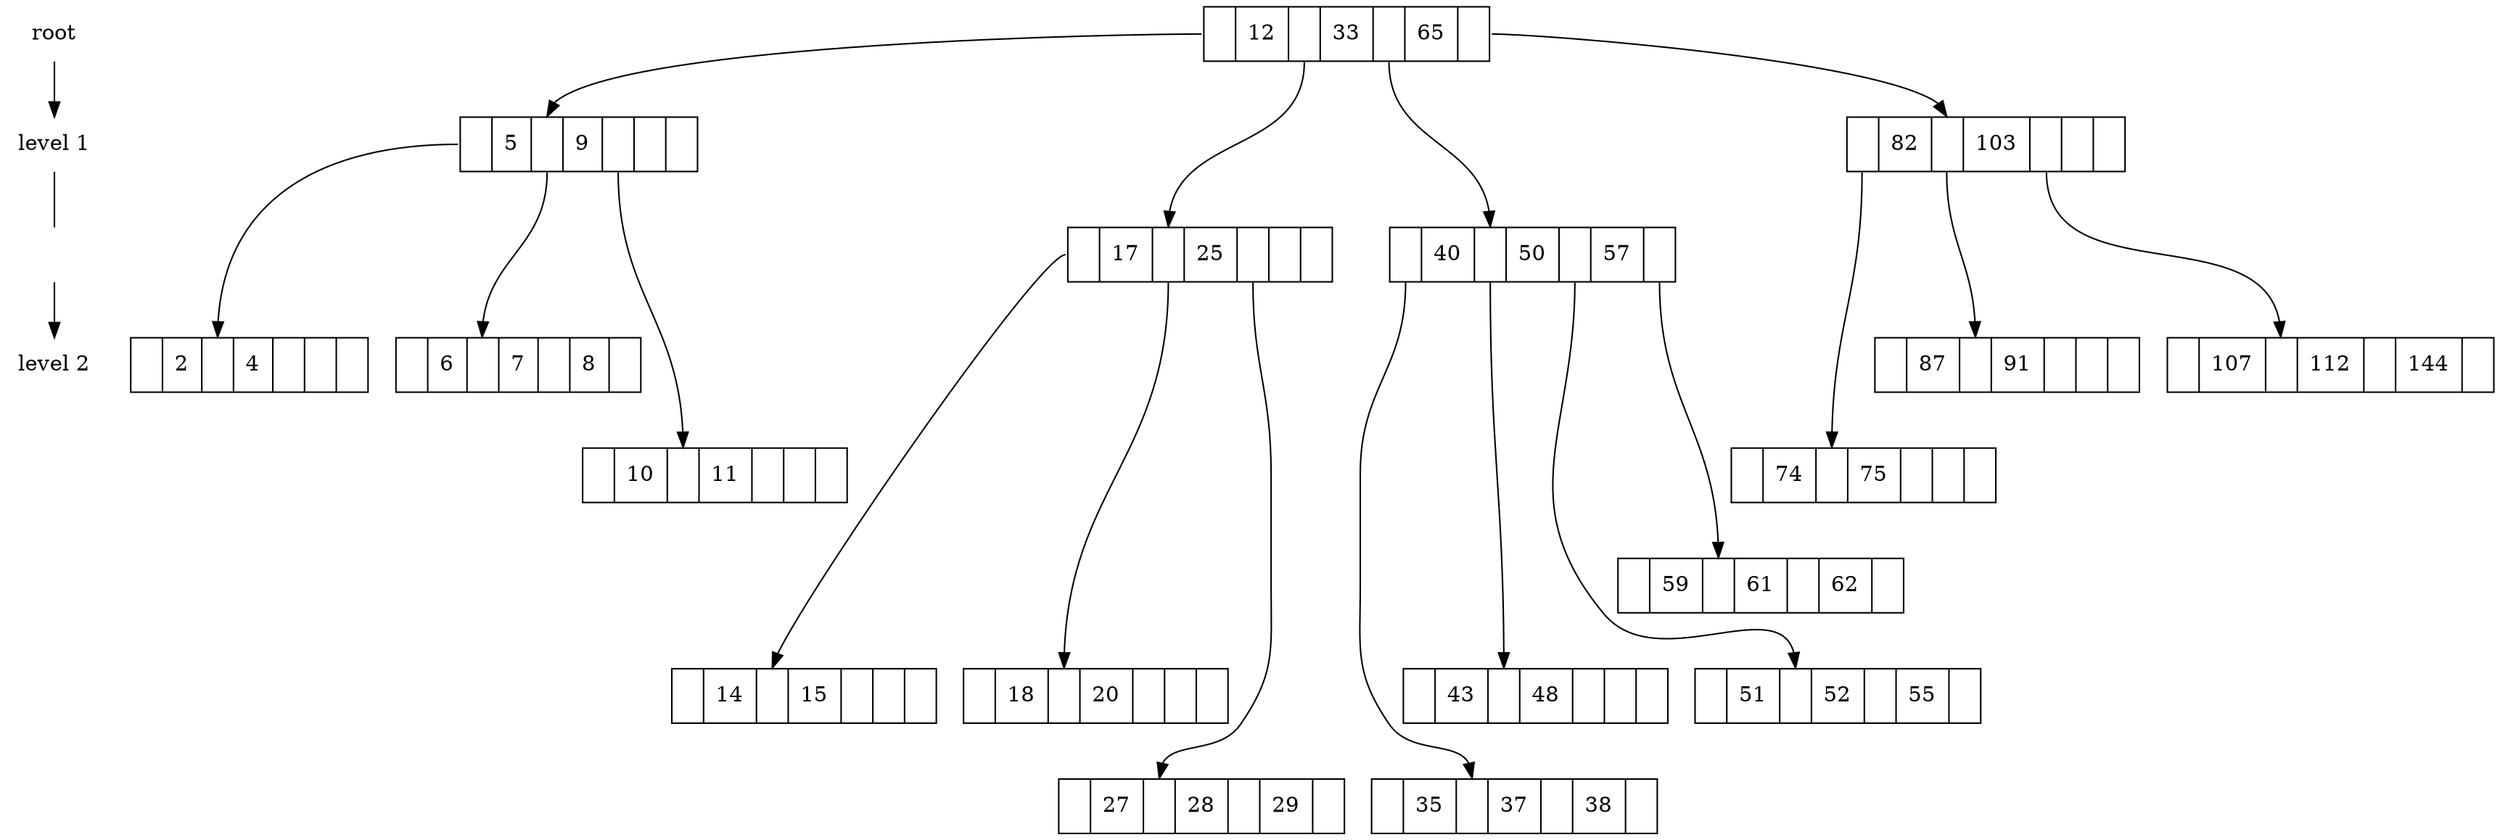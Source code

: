 digraph btree {
node[shape = plaintext];
l0[label = "root"];
l1[label = "level 1"];
l15[label = ""];
l2[label = "level 2"];
l22[label = ""];
l23[label = ""];
l25[label = ""];
l28[label = ""];

node [shape = record];
node0[label = "<f0>|12|<f1>|33|<f2>|65|<f3>"];
node1[label = "<f0>|5|<f1>|9|<f2>| |<f3>"];
node2[label = "<f0>|2|<f1>|4|<f2>| |<f3>"];
node3[label = "<f0>|6|<f1>|7|<f2>|8|<f3>"];
nodeA[label = "<f0>|17|<f1>|25|<f2>| |<f3>"];
nodeB[label = "<f0>|14|<f1>|15|<f2>| |<f3>"];
nodeC[label = "<f0>|18|<f1>|20|<f2>| |<f3>"];
nodeD[label = "<f0>|27|<f1>|28|<f2>|29|<f3>"];
node4[label = "<f0>|40|<f1>|50|<f2>|57|<f3>"];
node5[label = "<f0>|35|<f1>|37|<f2>|38|<f3>"];
node8[label = "<f0>|43|<f1>|48|<f2>| |<f3>"];
node6[label = "<f0>|51|<f1>|52|<f2>|55|<f3>"];
node7[label = "<f0>|10|<f1>|11|<f2>| |<f3>"];
node9[label = "<f0>|59|<f1>|61|<f2>|62|<f3>"];
nodeE[label = "<f0>|82|<f1>|103|<f2>| |<f3>"];
nodeF[label = "<f0>|74|<f1>|75|<f2>| |<f3>"];
nodeG[label = "<f0>|87|<f1>|91|<f2>| |<f3>"];
nodeH[label = "<f0>|107|<f1>|112|<f2>|144|<f3>"];

{rank = same; "l0"; "node0"}
{rank = same; "l1"; "node1"; "nodeE"}
{rank = same; "l15"; "nodeA"; "node4";}
{rank = same; "l2"; "node2"; "node3"; "nodeG"; "nodeH"}
{rank = same; "l22"; "node7"; "nodeF"}
{rank = same; "l23"; "node9"}
{rank = same; "l25"; "nodeB"; "nodeC"; "node8"; "node6"}
{rank = same; "l28"; "nodeD"; "node5"}

l0 -> l1;
l1 -> l15[arrowhead = none];
l15 -> l2;
l2 -> l22 -> l23 -> l25 -> l28[style = invis];

"node0":f0 -> "node1":f1;
"node0":f1 -> "nodeA":f1;
"node0":f2 -> "node4":f1;
"node0":f3 -> "nodeE":f1;
"node1":f0 -> "node2":f1;
"node1":f1 -> "node3":f1;
"node1":f2 -> "node7":f1;
"nodeA":f0 -> "nodeB":f1;
"nodeA":f1 -> "nodeC":f1;
"nodeA":f2 -> "nodeD":f1;
"node4":f2 -> "node6":f1;
"node4":f0 -> "node5":f1;
"node4":f1 -> "node8":f1;
"node4":f3 -> "node9":f1;
"nodeE":f0 -> "nodeF":f1;
"nodeE":f1 -> "nodeG":f1;
"nodeE":f2 -> "nodeH":f1;
}